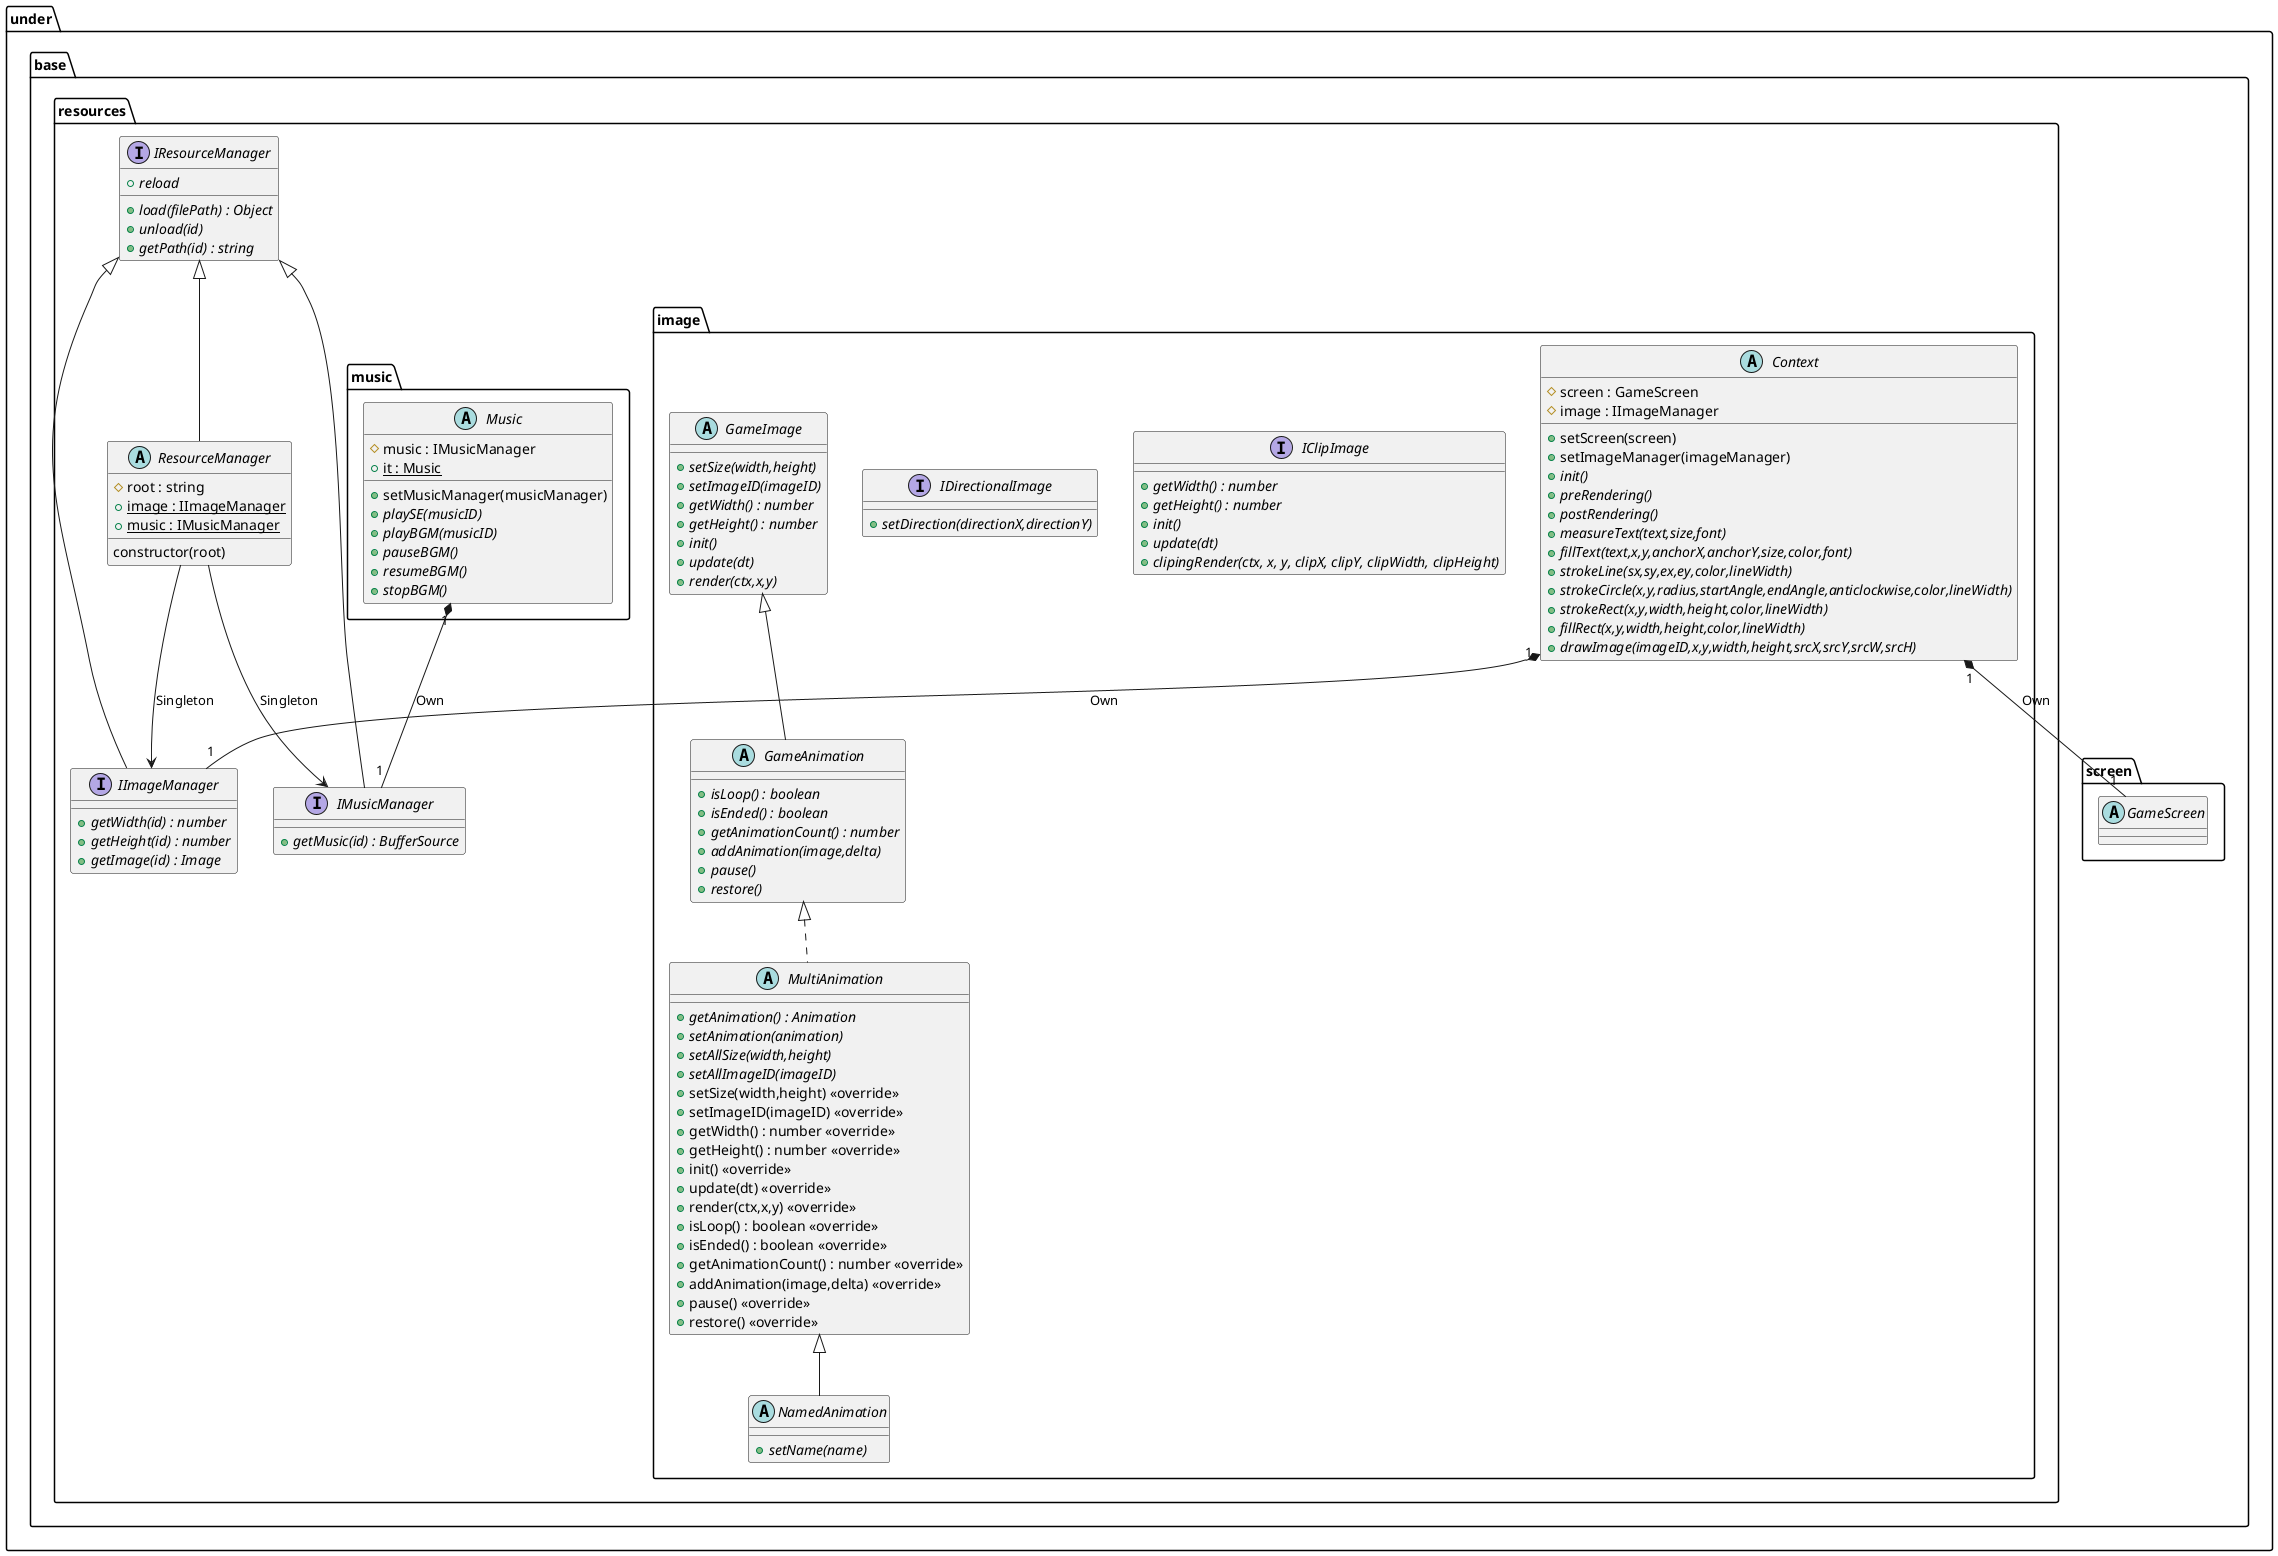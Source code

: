 @startuml GameBaseBaseResource

package under {
    package base {
        package resources {
            abstract ResourceManager {
                constructor(root)
                #root : string
                {static} +image : IImageManager
                {static} +music : IMusicManager
            }
            interface IResourceManager {
                {abstract} +load(filePath) : Object
                {abstract} +unload(id)
                {abstract} +reload
                {abstract} +getPath(id) : string
            }
            interface IImageManager {
                {abstract} +getWidth(id) : number
                {abstract} +getHeight(id) : number
                {abstract} +getImage(id) : Image
            }
            interface IMusicManager {
                {abstract} +getMusic(id) : BufferSource
            }

            package music {
                abstract Music {
                    #music : IMusicManager
                    {static} +it : Music /' Singleton '/
                    +setMusicManager(musicManager)
                    {abstract} +playSE(musicID)
                    {abstract} +playBGM(musicID)
                    {abstract} +pauseBGM()
                    {abstract} +resumeBGM()
                    {abstract} +stopBGM()
                }
            }

            package image {
                abstract Context {
                    #screen : GameScreen
                    #image : IImageManager
                    +setScreen(screen)
                    +setImageManager(imageManager)
                    {abstract} +init()
                    {abstract} +preRendering()
                    {abstract} +postRendering()
                    {abstract} +measureText(text,size,font)
                    {abstract} +fillText(text,x,y,anchorX,anchorY,size,color,font)
                    {abstract} +strokeLine(sx,sy,ex,ey,color,lineWidth)
                    {abstract} +strokeCircle(x,y,radius,startAngle,endAngle,anticlockwise,color,lineWidth)
                    {abstract} +strokeRect(x,y,width,height,color,lineWidth)
                    {abstract} +fillRect(x,y,width,height,color,lineWidth)
                    {abstract} +drawImage(imageID,x,y,width,height,srcX,srcY,srcW,srcH)
                }

                interface IClipImage {
                    {abstract} +getWidth() : number
                    {abstract} +getHeight() : number
                    {abstract} +init()
                    {abstract} +update(dt)
                    {abstract} +clipingRender(ctx, x, y, clipX, clipY, clipWidth, clipHeight)
                }
                interface IDirectionalImage {
                    {abstract} +setDirection(directionX,directionY)
                }

                abstract GameImage {
                    {abstract} +setSize(width,height)
                    {abstract} +setImageID(imageID)
                    {abstract} +getWidth() : number
                    {abstract} +getHeight() : number
                    {abstract} +init()
                    {abstract} +update(dt)
                    {abstract} +render(ctx,x,y)
                }

                abstract GameAnimation {
                    {abstract} +isLoop() : boolean
                    {abstract} +isEnded() : boolean
                    {abstract} +getAnimationCount() : number
                    {abstract} +addAnimation(image,delta)
                    {abstract} +pause()
                    {abstract} +restore()
                }
                abstract MultiAnimation {
                    {abstract} +getAnimation() : Animation
                    {abstract} +setAnimation(animation)
                    {abstract} +setAllSize(width,height)
                    {abstract} +setAllImageID(imageID)
                    +setSize(width,height) <<override>>
                    +setImageID(imageID) <<override>>
                    +getWidth() : number <<override>>
                    +getHeight() : number <<override>>
                    +init() <<override>>
                    +update(dt) <<override>>
                    +render(ctx,x,y) <<override>>
                    +isLoop() : boolean <<override>>
                    +isEnded() : boolean <<override>>
                    +getAnimationCount() : number <<override>>
                    +addAnimation(image,delta) <<override>>
                    +pause() <<override>>
                    +restore() <<override>>
                }
                abstract NamedAnimation {
                    {abstract} +setName(name)
                }
            }
        }
    }
}

package under {
    package base {
        package screen {
            abstract GameScreen
        }
    }
}

Context "1"*-- "1" GameScreen : Own

Context "1"*-- "1" IImageManager : Own
Music "1"*-- "1" IMusicManager : Own
ResourceManager --> IImageManager : Singleton
ResourceManager --> IMusicManager : Singleton

IResourceManager <|-- ResourceManager
IResourceManager <|-- IImageManager
IResourceManager <|-- IMusicManager

GameImage <|-- GameAnimation
GameAnimation <|.. MultiAnimation
MultiAnimation <|-- NamedAnimation

@enduml
